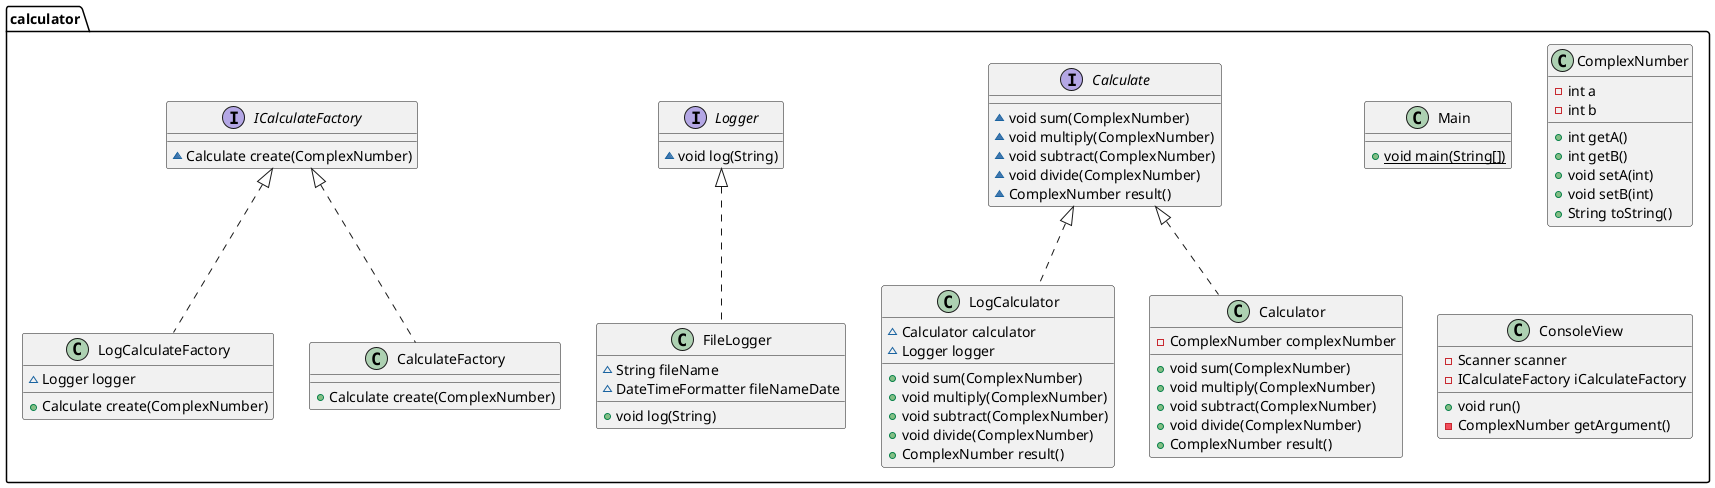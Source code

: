 @startuml
class calculator.LogCalculateFactory {
~ Logger logger
+ Calculate create(ComplexNumber)
}
class calculator.LogCalculator {
~ Calculator calculator
~ Logger logger
+ void sum(ComplexNumber)
+ void multiply(ComplexNumber)
+ void subtract(ComplexNumber)
+ void divide(ComplexNumber)
+ ComplexNumber result()
}
class calculator.Main {
+ {static} void main(String[])
}
class calculator.FileLogger {
~ String fileName
~ DateTimeFormatter fileNameDate
+ void log(String)
}
class calculator.ComplexNumber {
- int a
- int b
+ int getA()
+ int getB()
+ void setA(int)
+ void setB(int)
+ String toString()
}
class calculator.CalculateFactory {
+ Calculate create(ComplexNumber)
}
interface calculator.Calculate {
~ void sum(ComplexNumber)
~ void multiply(ComplexNumber)
~ void subtract(ComplexNumber)
~ void divide(ComplexNumber)
~ ComplexNumber result()
}
interface calculator.Logger {
~ void log(String)
}
interface calculator.ICalculateFactory {
~ Calculate create(ComplexNumber)
}
class calculator.Calculator {
- ComplexNumber complexNumber
+ void sum(ComplexNumber)
+ void multiply(ComplexNumber)
+ void subtract(ComplexNumber)
+ void divide(ComplexNumber)
+ ComplexNumber result()
}
class calculator.ConsoleView {
- Scanner scanner
- ICalculateFactory iCalculateFactory
+ void run()
- ComplexNumber getArgument()
}


calculator.ICalculateFactory <|.. calculator.LogCalculateFactory
calculator.Calculate <|.. calculator.LogCalculator
calculator.Logger <|.. calculator.FileLogger
calculator.ICalculateFactory <|.. calculator.CalculateFactory
calculator.Calculate <|.. calculator.Calculator
@enduml